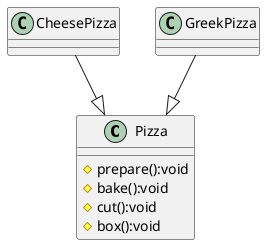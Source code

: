 @startuml

class Pizza
class CheesePizza
class GreekPizza

CheesePizza --|> Pizza
GreekPizza --|> Pizza

class Pizza {
    #prepare():void
    #bake():void
    #cut():void
    #box():void
}


@enduml
